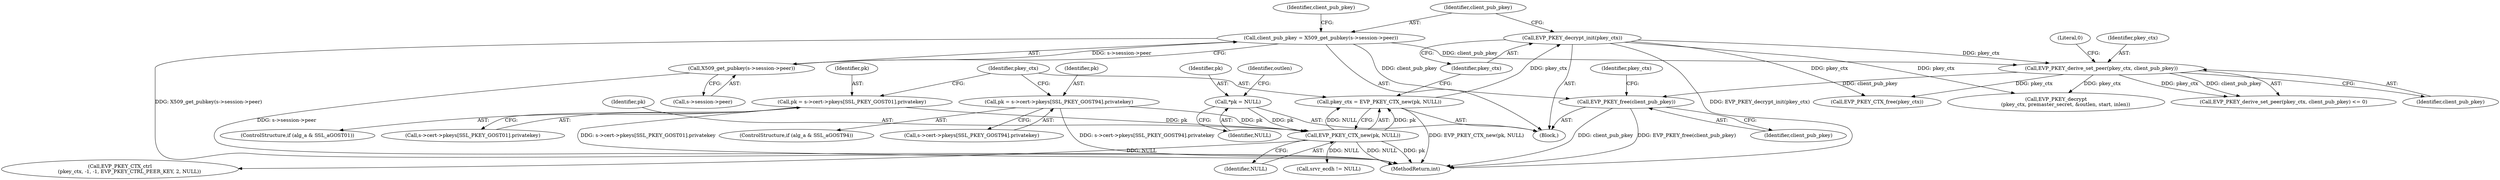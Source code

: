 digraph "0_openssl_3c66a669dfc7b3792f7af0758ea26fe8502ce70c@API" {
"1002116" [label="(Call,EVP_PKEY_free(client_pub_pkey))"];
"1002023" [label="(Call,EVP_PKEY_derive_set_peer(pkey_ctx, client_pub_pkey))"];
"1002008" [label="(Call,EVP_PKEY_decrypt_init(pkey_ctx))"];
"1002003" [label="(Call,pkey_ctx = EVP_PKEY_CTX_new(pk, NULL))"];
"1002005" [label="(Call,EVP_PKEY_CTX_new(pk, NULL))"];
"1001992" [label="(Call,pk = s->cert->pkeys[SSL_PKEY_GOST01].privatekey)"];
"1001976" [label="(Call,pk = s->cert->pkeys[SSL_PKEY_GOST94].privatekey)"];
"1001947" [label="(Call,*pk = NULL)"];
"1002010" [label="(Call,client_pub_pkey = X509_get_pubkey(s->session->peer))"];
"1002012" [label="(Call,X509_get_pubkey(s->session->peer))"];
"1002012" [label="(Call,X509_get_pubkey(s->session->peer))"];
"1002148" [label="(Call,srvr_ecdh != NULL)"];
"1002022" [label="(Call,EVP_PKEY_derive_set_peer(pkey_ctx, client_pub_pkey) <= 0)"];
"1001949" [label="(Identifier,NULL)"];
"1001988" [label="(ControlStructure,if (alg_a & SSL_aGOST01))"];
"1002025" [label="(Identifier,client_pub_pkey)"];
"1002119" [label="(Identifier,pkey_ctx)"];
"1002116" [label="(Call,EVP_PKEY_free(client_pub_pkey))"];
"1001954" [label="(Identifier,outlen)"];
"1002013" [label="(Call,s->session->peer)"];
"1002011" [label="(Identifier,client_pub_pkey)"];
"1002004" [label="(Identifier,pkey_ctx)"];
"1001977" [label="(Identifier,pk)"];
"1001947" [label="(Call,*pk = NULL)"];
"1002005" [label="(Call,EVP_PKEY_CTX_new(pk, NULL))"];
"1001972" [label="(ControlStructure,if (alg_a & SSL_aGOST94))"];
"1002007" [label="(Identifier,NULL)"];
"1002006" [label="(Identifier,pk)"];
"1002026" [label="(Literal,0)"];
"1002118" [label="(Call,EVP_PKEY_CTX_free(pkey_ctx))"];
"1002163" [label="(MethodReturn,int)"];
"1002098" [label="(Call,EVP_PKEY_CTX_ctrl\n            (pkey_ctx, -1, -1, EVP_PKEY_CTRL_PEER_KEY, 2, NULL))"];
"1002008" [label="(Call,EVP_PKEY_decrypt_init(pkey_ctx))"];
"1002064" [label="(Call,EVP_PKEY_decrypt\n            (pkey_ctx, premaster_secret, &outlen, start, inlen))"];
"1001978" [label="(Call,s->cert->pkeys[SSL_PKEY_GOST94].privatekey)"];
"1002009" [label="(Identifier,pkey_ctx)"];
"1002024" [label="(Identifier,pkey_ctx)"];
"1002003" [label="(Call,pkey_ctx = EVP_PKEY_CTX_new(pk, NULL))"];
"1001936" [label="(Block,)"];
"1002117" [label="(Identifier,client_pub_pkey)"];
"1001993" [label="(Identifier,pk)"];
"1002010" [label="(Call,client_pub_pkey = X509_get_pubkey(s->session->peer))"];
"1001948" [label="(Identifier,pk)"];
"1001976" [label="(Call,pk = s->cert->pkeys[SSL_PKEY_GOST94].privatekey)"];
"1002019" [label="(Identifier,client_pub_pkey)"];
"1001994" [label="(Call,s->cert->pkeys[SSL_PKEY_GOST01].privatekey)"];
"1001992" [label="(Call,pk = s->cert->pkeys[SSL_PKEY_GOST01].privatekey)"];
"1002023" [label="(Call,EVP_PKEY_derive_set_peer(pkey_ctx, client_pub_pkey))"];
"1002116" -> "1001936"  [label="AST: "];
"1002116" -> "1002117"  [label="CFG: "];
"1002117" -> "1002116"  [label="AST: "];
"1002119" -> "1002116"  [label="CFG: "];
"1002116" -> "1002163"  [label="DDG: EVP_PKEY_free(client_pub_pkey)"];
"1002116" -> "1002163"  [label="DDG: client_pub_pkey"];
"1002023" -> "1002116"  [label="DDG: client_pub_pkey"];
"1002010" -> "1002116"  [label="DDG: client_pub_pkey"];
"1002023" -> "1002022"  [label="AST: "];
"1002023" -> "1002025"  [label="CFG: "];
"1002024" -> "1002023"  [label="AST: "];
"1002025" -> "1002023"  [label="AST: "];
"1002026" -> "1002023"  [label="CFG: "];
"1002023" -> "1002022"  [label="DDG: pkey_ctx"];
"1002023" -> "1002022"  [label="DDG: client_pub_pkey"];
"1002008" -> "1002023"  [label="DDG: pkey_ctx"];
"1002010" -> "1002023"  [label="DDG: client_pub_pkey"];
"1002023" -> "1002064"  [label="DDG: pkey_ctx"];
"1002023" -> "1002118"  [label="DDG: pkey_ctx"];
"1002008" -> "1001936"  [label="AST: "];
"1002008" -> "1002009"  [label="CFG: "];
"1002009" -> "1002008"  [label="AST: "];
"1002011" -> "1002008"  [label="CFG: "];
"1002008" -> "1002163"  [label="DDG: EVP_PKEY_decrypt_init(pkey_ctx)"];
"1002003" -> "1002008"  [label="DDG: pkey_ctx"];
"1002008" -> "1002064"  [label="DDG: pkey_ctx"];
"1002008" -> "1002118"  [label="DDG: pkey_ctx"];
"1002003" -> "1001936"  [label="AST: "];
"1002003" -> "1002005"  [label="CFG: "];
"1002004" -> "1002003"  [label="AST: "];
"1002005" -> "1002003"  [label="AST: "];
"1002009" -> "1002003"  [label="CFG: "];
"1002003" -> "1002163"  [label="DDG: EVP_PKEY_CTX_new(pk, NULL)"];
"1002005" -> "1002003"  [label="DDG: pk"];
"1002005" -> "1002003"  [label="DDG: NULL"];
"1002005" -> "1002007"  [label="CFG: "];
"1002006" -> "1002005"  [label="AST: "];
"1002007" -> "1002005"  [label="AST: "];
"1002005" -> "1002163"  [label="DDG: NULL"];
"1002005" -> "1002163"  [label="DDG: pk"];
"1001992" -> "1002005"  [label="DDG: pk"];
"1001976" -> "1002005"  [label="DDG: pk"];
"1001947" -> "1002005"  [label="DDG: pk"];
"1002005" -> "1002098"  [label="DDG: NULL"];
"1002005" -> "1002148"  [label="DDG: NULL"];
"1001992" -> "1001988"  [label="AST: "];
"1001992" -> "1001994"  [label="CFG: "];
"1001993" -> "1001992"  [label="AST: "];
"1001994" -> "1001992"  [label="AST: "];
"1002004" -> "1001992"  [label="CFG: "];
"1001992" -> "1002163"  [label="DDG: s->cert->pkeys[SSL_PKEY_GOST01].privatekey"];
"1001976" -> "1001972"  [label="AST: "];
"1001976" -> "1001978"  [label="CFG: "];
"1001977" -> "1001976"  [label="AST: "];
"1001978" -> "1001976"  [label="AST: "];
"1002004" -> "1001976"  [label="CFG: "];
"1001976" -> "1002163"  [label="DDG: s->cert->pkeys[SSL_PKEY_GOST94].privatekey"];
"1001947" -> "1001936"  [label="AST: "];
"1001947" -> "1001949"  [label="CFG: "];
"1001948" -> "1001947"  [label="AST: "];
"1001949" -> "1001947"  [label="AST: "];
"1001954" -> "1001947"  [label="CFG: "];
"1002010" -> "1001936"  [label="AST: "];
"1002010" -> "1002012"  [label="CFG: "];
"1002011" -> "1002010"  [label="AST: "];
"1002012" -> "1002010"  [label="AST: "];
"1002019" -> "1002010"  [label="CFG: "];
"1002010" -> "1002163"  [label="DDG: X509_get_pubkey(s->session->peer)"];
"1002012" -> "1002010"  [label="DDG: s->session->peer"];
"1002012" -> "1002013"  [label="CFG: "];
"1002013" -> "1002012"  [label="AST: "];
"1002012" -> "1002163"  [label="DDG: s->session->peer"];
}
